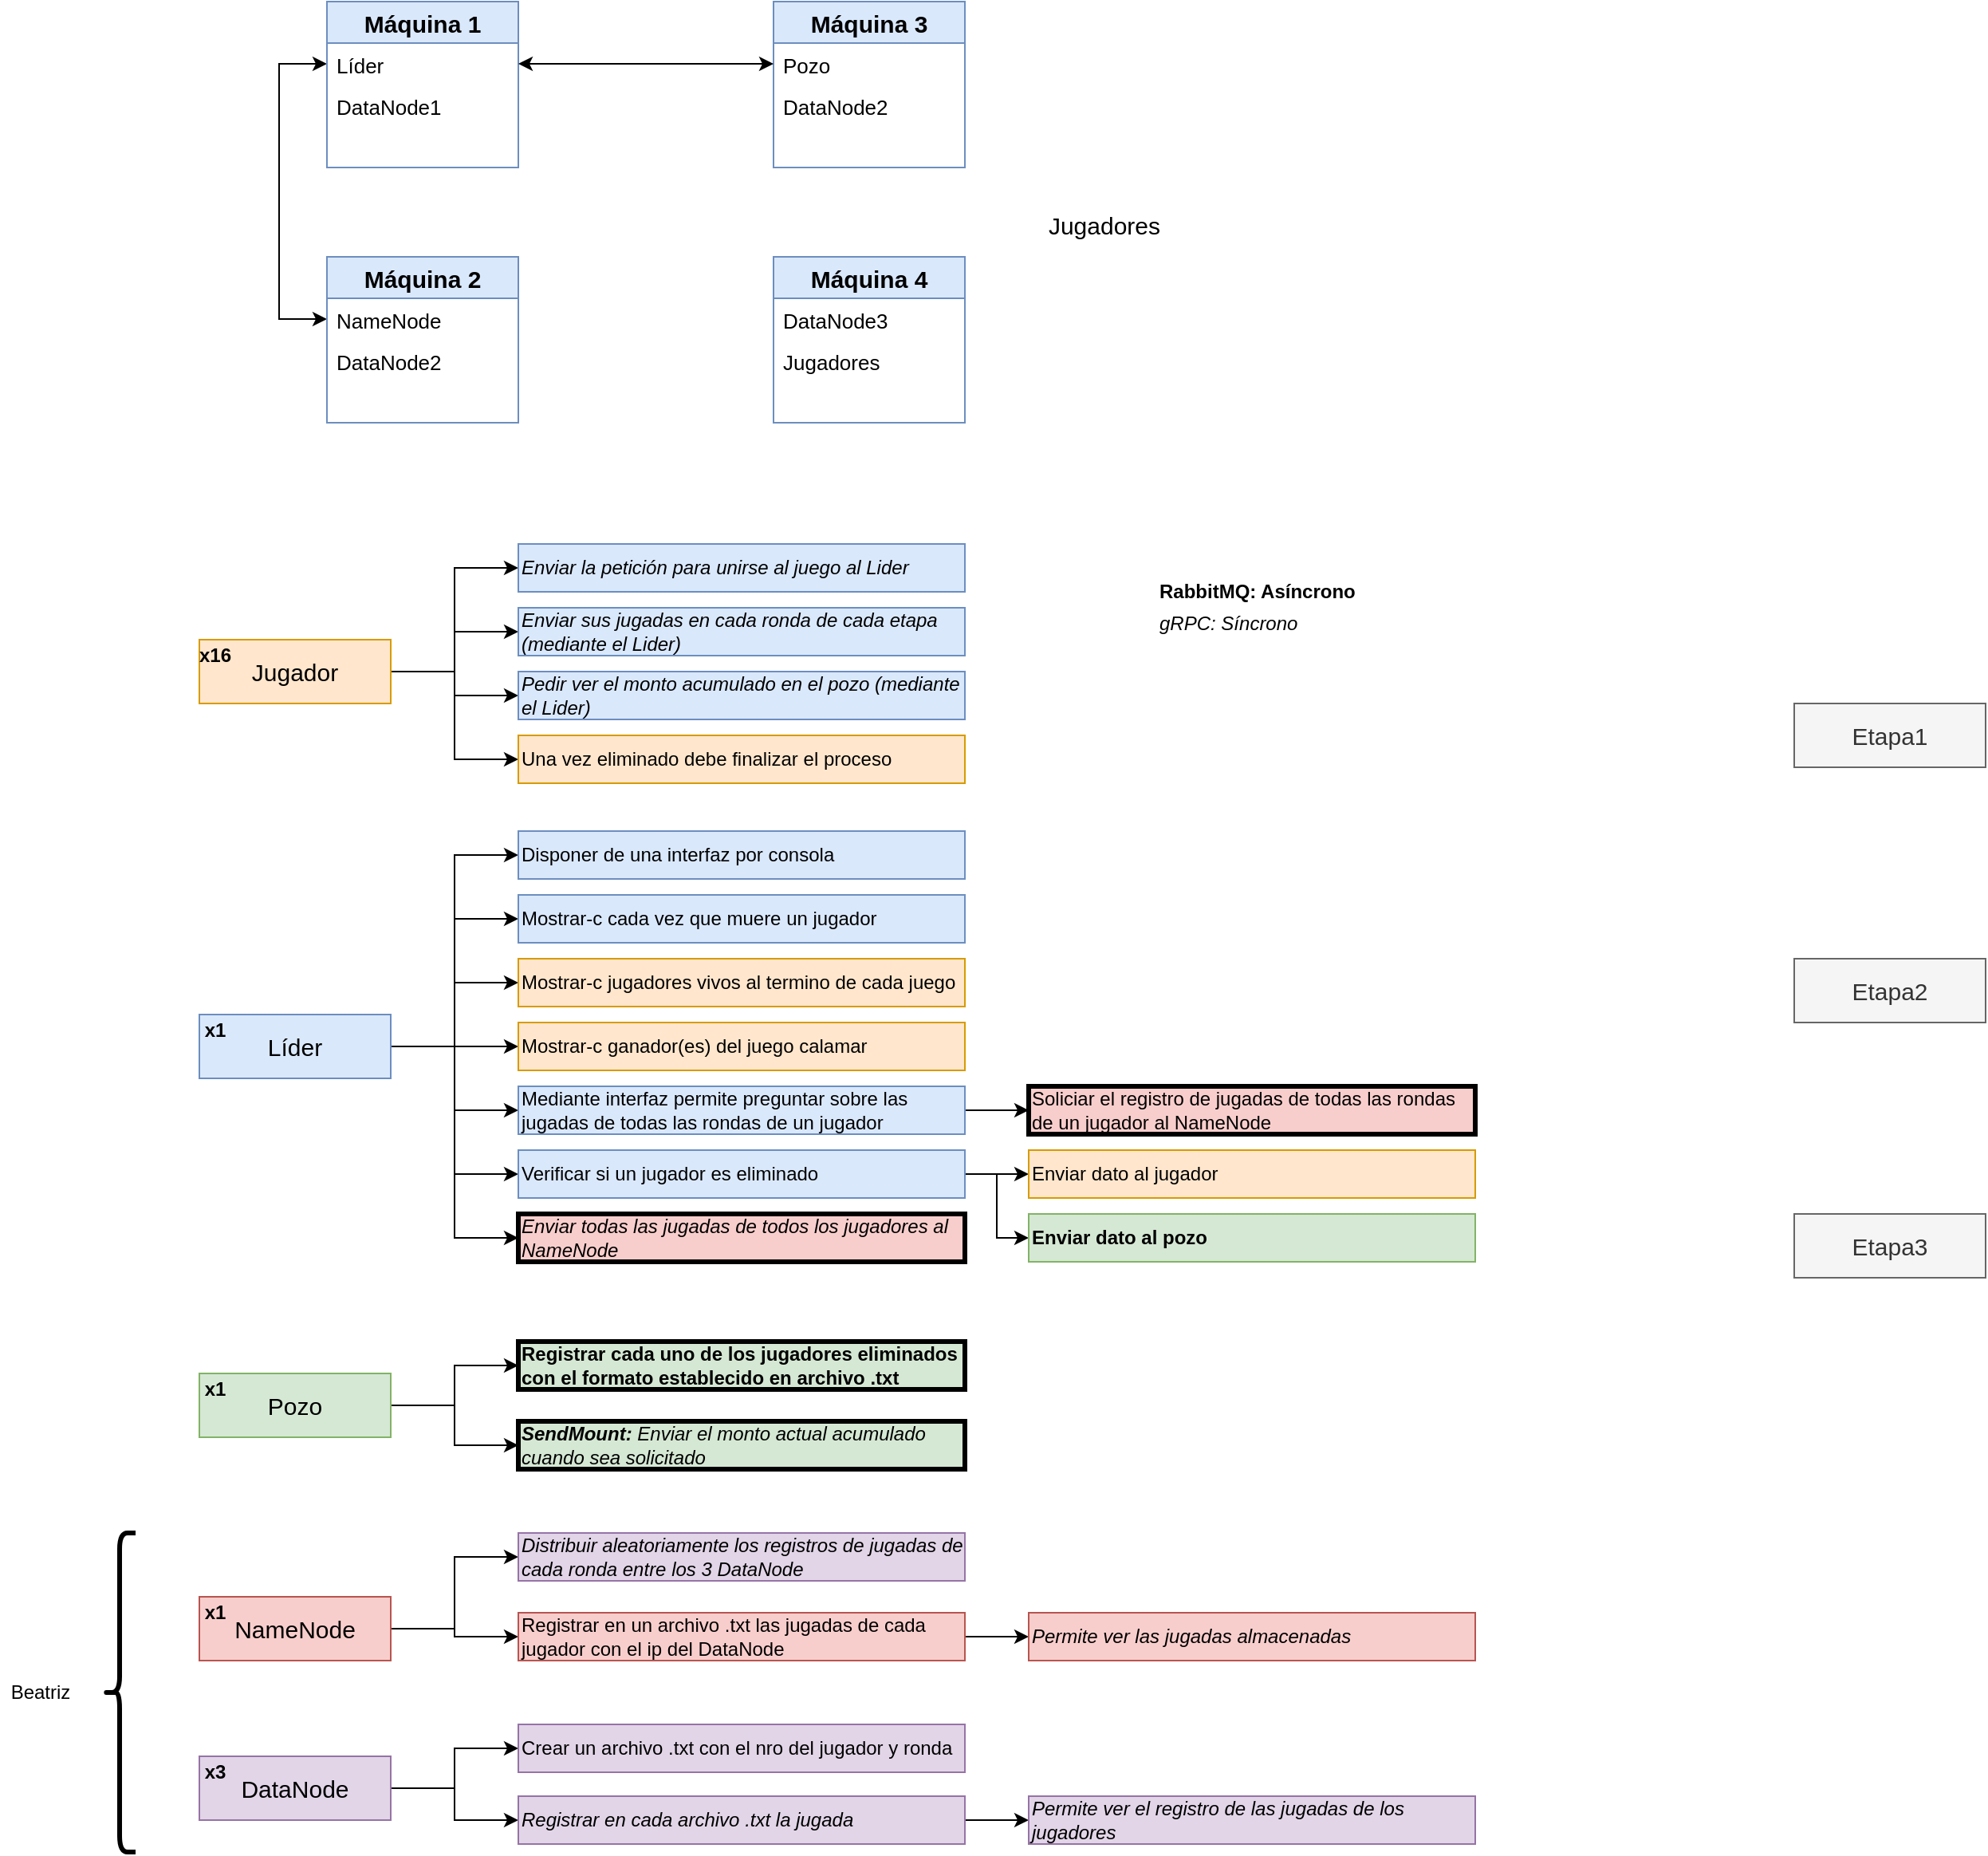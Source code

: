 <mxfile version="15.4.0" type="device"><diagram id="AY4dc6e10sY11S_UekSg" name="Página-1"><mxGraphModel dx="868" dy="510" grid="1" gridSize="10" guides="1" tooltips="1" connect="1" arrows="1" fold="1" page="1" pageScale="1" pageWidth="4681" pageHeight="3300" math="0" shadow="0"><root><mxCell id="0"/><mxCell id="1" parent="0"/><mxCell id="e9qLt4-oA66z_KBG-B5x-10" value="Jugadores" style="text;html=1;strokeColor=none;fillColor=none;align=center;verticalAlign=middle;whiteSpace=wrap;rounded=0;fontSize=15;" parent="1" vertex="1"><mxGeometry x="690" y="170" width="75" height="20" as="geometry"/></mxCell><mxCell id="e9qLt4-oA66z_KBG-B5x-45" style="edgeStyle=orthogonalEdgeStyle;rounded=0;orthogonalLoop=1;jettySize=auto;html=1;exitX=1;exitY=0.5;exitDx=0;exitDy=0;entryX=0;entryY=0.5;entryDx=0;entryDy=0;fontSize=12;" parent="1" source="e9qLt4-oA66z_KBG-B5x-11" target="e9qLt4-oA66z_KBG-B5x-33" edge="1"><mxGeometry relative="1" as="geometry"/></mxCell><mxCell id="e9qLt4-oA66z_KBG-B5x-46" style="edgeStyle=orthogonalEdgeStyle;rounded=0;orthogonalLoop=1;jettySize=auto;html=1;exitX=1;exitY=0.5;exitDx=0;exitDy=0;entryX=0;entryY=0.5;entryDx=0;entryDy=0;fontSize=12;" parent="1" source="e9qLt4-oA66z_KBG-B5x-11" target="e9qLt4-oA66z_KBG-B5x-35" edge="1"><mxGeometry relative="1" as="geometry"/></mxCell><mxCell id="e9qLt4-oA66z_KBG-B5x-47" style="edgeStyle=orthogonalEdgeStyle;rounded=0;orthogonalLoop=1;jettySize=auto;html=1;exitX=1;exitY=0.5;exitDx=0;exitDy=0;entryX=0;entryY=0.5;entryDx=0;entryDy=0;fontSize=12;" parent="1" source="e9qLt4-oA66z_KBG-B5x-11" target="e9qLt4-oA66z_KBG-B5x-36" edge="1"><mxGeometry relative="1" as="geometry"/></mxCell><mxCell id="e9qLt4-oA66z_KBG-B5x-48" style="edgeStyle=orthogonalEdgeStyle;rounded=0;orthogonalLoop=1;jettySize=auto;html=1;exitX=1;exitY=0.5;exitDx=0;exitDy=0;entryX=0;entryY=0.5;entryDx=0;entryDy=0;fontSize=12;" parent="1" source="e9qLt4-oA66z_KBG-B5x-11" target="e9qLt4-oA66z_KBG-B5x-37" edge="1"><mxGeometry relative="1" as="geometry"/></mxCell><mxCell id="e9qLt4-oA66z_KBG-B5x-49" style="edgeStyle=orthogonalEdgeStyle;rounded=0;orthogonalLoop=1;jettySize=auto;html=1;exitX=1;exitY=0.5;exitDx=0;exitDy=0;entryX=0;entryY=0.5;entryDx=0;entryDy=0;fontSize=12;" parent="1" source="e9qLt4-oA66z_KBG-B5x-11" target="e9qLt4-oA66z_KBG-B5x-38" edge="1"><mxGeometry relative="1" as="geometry"/></mxCell><mxCell id="e9qLt4-oA66z_KBG-B5x-50" style="edgeStyle=orthogonalEdgeStyle;rounded=0;orthogonalLoop=1;jettySize=auto;html=1;exitX=1;exitY=0.5;exitDx=0;exitDy=0;entryX=0;entryY=0.5;entryDx=0;entryDy=0;fontSize=12;" parent="1" source="e9qLt4-oA66z_KBG-B5x-11" target="e9qLt4-oA66z_KBG-B5x-39" edge="1"><mxGeometry relative="1" as="geometry"/></mxCell><mxCell id="e9qLt4-oA66z_KBG-B5x-51" style="edgeStyle=orthogonalEdgeStyle;rounded=0;orthogonalLoop=1;jettySize=auto;html=1;exitX=1;exitY=0.5;exitDx=0;exitDy=0;entryX=0;entryY=0.5;entryDx=0;entryDy=0;fontSize=12;" parent="1" source="e9qLt4-oA66z_KBG-B5x-11" target="e9qLt4-oA66z_KBG-B5x-44" edge="1"><mxGeometry relative="1" as="geometry"/></mxCell><mxCell id="e9qLt4-oA66z_KBG-B5x-11" value="Líder" style="rounded=0;whiteSpace=wrap;html=1;fontSize=15;fillColor=#dae8fc;strokeColor=#6c8ebf;" parent="1" vertex="1"><mxGeometry x="160" y="675" width="120" height="40" as="geometry"/></mxCell><mxCell id="e9qLt4-oA66z_KBG-B5x-58" style="edgeStyle=orthogonalEdgeStyle;rounded=0;orthogonalLoop=1;jettySize=auto;html=1;exitX=1;exitY=0.5;exitDx=0;exitDy=0;entryX=0;entryY=0.5;entryDx=0;entryDy=0;fontSize=12;" parent="1" source="e9qLt4-oA66z_KBG-B5x-12" target="e9qLt4-oA66z_KBG-B5x-56" edge="1"><mxGeometry relative="1" as="geometry"/></mxCell><mxCell id="e9qLt4-oA66z_KBG-B5x-62" style="edgeStyle=orthogonalEdgeStyle;rounded=0;orthogonalLoop=1;jettySize=auto;html=1;exitX=1;exitY=0.5;exitDx=0;exitDy=0;entryX=0;entryY=0.5;entryDx=0;entryDy=0;fontSize=12;" parent="1" source="e9qLt4-oA66z_KBG-B5x-12" target="e9qLt4-oA66z_KBG-B5x-55" edge="1"><mxGeometry relative="1" as="geometry"/></mxCell><mxCell id="e9qLt4-oA66z_KBG-B5x-12" value="Pozo" style="rounded=0;whiteSpace=wrap;html=1;fontSize=15;fillColor=#d5e8d4;strokeColor=#82b366;" parent="1" vertex="1"><mxGeometry x="160" y="900" width="120" height="40" as="geometry"/></mxCell><mxCell id="e9qLt4-oA66z_KBG-B5x-24" style="edgeStyle=orthogonalEdgeStyle;rounded=0;orthogonalLoop=1;jettySize=auto;html=1;exitX=1;exitY=0.5;exitDx=0;exitDy=0;entryX=0;entryY=0.5;entryDx=0;entryDy=0;fontSize=12;" parent="1" source="e9qLt4-oA66z_KBG-B5x-13" target="e9qLt4-oA66z_KBG-B5x-17" edge="1"><mxGeometry relative="1" as="geometry"/></mxCell><mxCell id="e9qLt4-oA66z_KBG-B5x-27" style="edgeStyle=orthogonalEdgeStyle;rounded=0;orthogonalLoop=1;jettySize=auto;html=1;exitX=1;exitY=0.5;exitDx=0;exitDy=0;entryX=0;entryY=0.5;entryDx=0;entryDy=0;fontSize=12;" parent="1" source="e9qLt4-oA66z_KBG-B5x-13" target="e9qLt4-oA66z_KBG-B5x-25" edge="1"><mxGeometry relative="1" as="geometry"/></mxCell><mxCell id="e9qLt4-oA66z_KBG-B5x-31" style="edgeStyle=orthogonalEdgeStyle;rounded=0;orthogonalLoop=1;jettySize=auto;html=1;exitX=1;exitY=0.5;exitDx=0;exitDy=0;fontSize=12;" parent="1" source="e9qLt4-oA66z_KBG-B5x-13" target="e9qLt4-oA66z_KBG-B5x-30" edge="1"><mxGeometry relative="1" as="geometry"/></mxCell><mxCell id="e9qLt4-oA66z_KBG-B5x-32" style="edgeStyle=orthogonalEdgeStyle;rounded=0;orthogonalLoop=1;jettySize=auto;html=1;exitX=1;exitY=0.5;exitDx=0;exitDy=0;entryX=0;entryY=0.5;entryDx=0;entryDy=0;fontSize=12;" parent="1" source="e9qLt4-oA66z_KBG-B5x-13" target="e9qLt4-oA66z_KBG-B5x-29" edge="1"><mxGeometry relative="1" as="geometry"/></mxCell><mxCell id="e9qLt4-oA66z_KBG-B5x-13" value="Jugador" style="rounded=0;whiteSpace=wrap;html=1;fontSize=15;fillColor=#ffe6cc;strokeColor=#d79b00;" parent="1" vertex="1"><mxGeometry x="160" y="440" width="120" height="40" as="geometry"/></mxCell><mxCell id="e9qLt4-oA66z_KBG-B5x-60" style="edgeStyle=orthogonalEdgeStyle;rounded=0;orthogonalLoop=1;jettySize=auto;html=1;exitX=1;exitY=0.5;exitDx=0;exitDy=0;entryX=0;entryY=0.5;entryDx=0;entryDy=0;fontSize=12;" parent="1" source="e9qLt4-oA66z_KBG-B5x-14" target="e9qLt4-oA66z_KBG-B5x-59" edge="1"><mxGeometry relative="1" as="geometry"/></mxCell><mxCell id="e9qLt4-oA66z_KBG-B5x-63" style="edgeStyle=orthogonalEdgeStyle;rounded=0;orthogonalLoop=1;jettySize=auto;html=1;exitX=1;exitY=0.5;exitDx=0;exitDy=0;fontSize=12;" parent="1" source="e9qLt4-oA66z_KBG-B5x-14" target="e9qLt4-oA66z_KBG-B5x-61" edge="1"><mxGeometry relative="1" as="geometry"/></mxCell><mxCell id="e9qLt4-oA66z_KBG-B5x-14" value="NameNode" style="rounded=0;whiteSpace=wrap;html=1;fontSize=15;fillColor=#f8cecc;strokeColor=#b85450;" parent="1" vertex="1"><mxGeometry x="160" y="1040" width="120" height="40" as="geometry"/></mxCell><mxCell id="e9qLt4-oA66z_KBG-B5x-68" style="edgeStyle=orthogonalEdgeStyle;rounded=0;orthogonalLoop=1;jettySize=auto;html=1;exitX=1;exitY=0.5;exitDx=0;exitDy=0;entryX=0;entryY=0.5;entryDx=0;entryDy=0;fontSize=12;" parent="1" source="e9qLt4-oA66z_KBG-B5x-15" target="e9qLt4-oA66z_KBG-B5x-66" edge="1"><mxGeometry relative="1" as="geometry"/></mxCell><mxCell id="e9qLt4-oA66z_KBG-B5x-69" style="edgeStyle=orthogonalEdgeStyle;rounded=0;orthogonalLoop=1;jettySize=auto;html=1;exitX=1;exitY=0.5;exitDx=0;exitDy=0;entryX=0;entryY=0.5;entryDx=0;entryDy=0;fontSize=12;" parent="1" source="e9qLt4-oA66z_KBG-B5x-15" target="e9qLt4-oA66z_KBG-B5x-67" edge="1"><mxGeometry relative="1" as="geometry"/></mxCell><mxCell id="e9qLt4-oA66z_KBG-B5x-15" value="DataNode" style="rounded=0;whiteSpace=wrap;html=1;fontSize=15;fillColor=#e1d5e7;strokeColor=#9673a6;" parent="1" vertex="1"><mxGeometry x="160" y="1140" width="120" height="40" as="geometry"/></mxCell><mxCell id="e9qLt4-oA66z_KBG-B5x-17" value="Enviar la petición para unirse al juego al Lider" style="rounded=0;whiteSpace=wrap;html=1;fontSize=12;align=left;fillColor=#dae8fc;strokeColor=#6c8ebf;fontStyle=2" parent="1" vertex="1"><mxGeometry x="360" y="380" width="280" height="30" as="geometry"/></mxCell><mxCell id="e9qLt4-oA66z_KBG-B5x-19" value="x16" style="text;html=1;strokeColor=none;fillColor=none;align=center;verticalAlign=middle;whiteSpace=wrap;rounded=0;fontSize=12;fontStyle=1" parent="1" vertex="1"><mxGeometry x="160" y="440" width="20" height="20" as="geometry"/></mxCell><mxCell id="e9qLt4-oA66z_KBG-B5x-20" value="x1" style="text;html=1;strokeColor=none;fillColor=none;align=center;verticalAlign=middle;whiteSpace=wrap;rounded=0;fontSize=12;fontStyle=1" parent="1" vertex="1"><mxGeometry x="160" y="675" width="20" height="20" as="geometry"/></mxCell><mxCell id="e9qLt4-oA66z_KBG-B5x-21" value="x1" style="text;html=1;strokeColor=none;fillColor=none;align=center;verticalAlign=middle;whiteSpace=wrap;rounded=0;fontSize=12;fontStyle=1" parent="1" vertex="1"><mxGeometry x="160" y="900" width="20" height="20" as="geometry"/></mxCell><mxCell id="e9qLt4-oA66z_KBG-B5x-22" value="x1" style="text;html=1;strokeColor=none;fillColor=none;align=center;verticalAlign=middle;whiteSpace=wrap;rounded=0;fontSize=12;fontStyle=1" parent="1" vertex="1"><mxGeometry x="160" y="1040" width="20" height="20" as="geometry"/></mxCell><mxCell id="e9qLt4-oA66z_KBG-B5x-23" value="x3" style="text;html=1;strokeColor=none;fillColor=none;align=center;verticalAlign=middle;whiteSpace=wrap;rounded=0;fontSize=12;fontStyle=1" parent="1" vertex="1"><mxGeometry x="160" y="1140" width="20" height="20" as="geometry"/></mxCell><mxCell id="e9qLt4-oA66z_KBG-B5x-25" value="Enviar sus jugadas en cada ronda de cada etapa (mediante el Lider)" style="rounded=0;whiteSpace=wrap;html=1;fontSize=12;align=left;fillColor=#dae8fc;strokeColor=#6c8ebf;fontStyle=2" parent="1" vertex="1"><mxGeometry x="360" y="420" width="280" height="30" as="geometry"/></mxCell><mxCell id="e9qLt4-oA66z_KBG-B5x-29" value="Una vez eliminado debe finalizar el proceso" style="rounded=0;whiteSpace=wrap;html=1;fontSize=12;align=left;fillColor=#ffe6cc;strokeColor=#d79b00;" parent="1" vertex="1"><mxGeometry x="360" y="500" width="280" height="30" as="geometry"/></mxCell><mxCell id="e9qLt4-oA66z_KBG-B5x-30" value="Pedir ver el monto acumulado en el pozo (mediante el Lider)" style="rounded=0;whiteSpace=wrap;html=1;fontSize=12;align=left;fillColor=#dae8fc;strokeColor=#6c8ebf;fontStyle=2" parent="1" vertex="1"><mxGeometry x="360" y="460" width="280" height="30" as="geometry"/></mxCell><mxCell id="e9qLt4-oA66z_KBG-B5x-33" value="Disponer de una interfaz por consola" style="rounded=0;whiteSpace=wrap;html=1;fontSize=12;align=left;fillColor=#dae8fc;strokeColor=#6c8ebf;" parent="1" vertex="1"><mxGeometry x="360" y="560" width="280" height="30" as="geometry"/></mxCell><mxCell id="e9qLt4-oA66z_KBG-B5x-35" value="Mostrar-c cada vez que muere un jugador" style="rounded=0;whiteSpace=wrap;html=1;fontSize=12;align=left;fillColor=#dae8fc;strokeColor=#6c8ebf;" parent="1" vertex="1"><mxGeometry x="360" y="600" width="280" height="30" as="geometry"/></mxCell><mxCell id="e9qLt4-oA66z_KBG-B5x-36" value="Mostrar-c jugadores vivos al termino de cada juego" style="rounded=0;whiteSpace=wrap;html=1;fontSize=12;align=left;fillColor=#ffe6cc;strokeColor=#d79b00;" parent="1" vertex="1"><mxGeometry x="360" y="640" width="280" height="30" as="geometry"/></mxCell><mxCell id="e9qLt4-oA66z_KBG-B5x-37" value="Mostrar-c ganador(es) del juego calamar" style="rounded=0;whiteSpace=wrap;html=1;fontSize=12;align=left;fillColor=#ffe6cc;strokeColor=#d79b00;" parent="1" vertex="1"><mxGeometry x="360" y="680" width="280" height="30" as="geometry"/></mxCell><mxCell id="UBO-VRnyf0VXEbI90cx7-9" style="edgeStyle=orthogonalEdgeStyle;rounded=0;orthogonalLoop=1;jettySize=auto;html=1;exitX=1;exitY=0.5;exitDx=0;exitDy=0;entryX=0;entryY=0.5;entryDx=0;entryDy=0;startArrow=none;startFill=0;" parent="1" source="e9qLt4-oA66z_KBG-B5x-38" target="UBO-VRnyf0VXEbI90cx7-8" edge="1"><mxGeometry relative="1" as="geometry"/></mxCell><mxCell id="e9qLt4-oA66z_KBG-B5x-38" value="Mediante interfaz permite preguntar sobre las jugadas de todas las rondas de un jugador" style="rounded=0;whiteSpace=wrap;html=1;fontSize=12;align=left;fillColor=#dae8fc;strokeColor=#6c8ebf;" parent="1" vertex="1"><mxGeometry x="360" y="720" width="280" height="30" as="geometry"/></mxCell><mxCell id="e9qLt4-oA66z_KBG-B5x-42" style="edgeStyle=orthogonalEdgeStyle;rounded=0;orthogonalLoop=1;jettySize=auto;html=1;entryX=0;entryY=0.5;entryDx=0;entryDy=0;fontSize=12;" parent="1" source="e9qLt4-oA66z_KBG-B5x-39" target="e9qLt4-oA66z_KBG-B5x-40" edge="1"><mxGeometry relative="1" as="geometry"/></mxCell><mxCell id="e9qLt4-oA66z_KBG-B5x-43" style="edgeStyle=orthogonalEdgeStyle;rounded=0;orthogonalLoop=1;jettySize=auto;html=1;entryX=0;entryY=0.5;entryDx=0;entryDy=0;fontSize=12;" parent="1" source="e9qLt4-oA66z_KBG-B5x-39" target="e9qLt4-oA66z_KBG-B5x-41" edge="1"><mxGeometry relative="1" as="geometry"/></mxCell><mxCell id="e9qLt4-oA66z_KBG-B5x-39" value="Verificar si un jugador es eliminado" style="rounded=0;whiteSpace=wrap;html=1;fontSize=12;align=left;fillColor=#dae8fc;strokeColor=#6c8ebf;" parent="1" vertex="1"><mxGeometry x="360" y="760" width="280" height="30" as="geometry"/></mxCell><mxCell id="e9qLt4-oA66z_KBG-B5x-40" value="Enviar dato al jugador" style="rounded=0;whiteSpace=wrap;html=1;fontSize=12;align=left;fillColor=#ffe6cc;strokeColor=#d79b00;" parent="1" vertex="1"><mxGeometry x="680" y="760" width="280" height="30" as="geometry"/></mxCell><mxCell id="e9qLt4-oA66z_KBG-B5x-41" value="Enviar dato al pozo" style="rounded=0;whiteSpace=wrap;html=1;fontSize=12;align=left;fillColor=#d5e8d4;strokeColor=#82b366;fontStyle=1" parent="1" vertex="1"><mxGeometry x="680" y="800" width="280" height="30" as="geometry"/></mxCell><mxCell id="e9qLt4-oA66z_KBG-B5x-44" value="Enviar todas las jugadas de todos los jugadores al NameNode" style="rounded=0;whiteSpace=wrap;html=1;fontSize=12;align=left;fillColor=#f8cecc;strokeColor=default;fontStyle=2;strokeWidth=3;" parent="1" vertex="1"><mxGeometry x="360" y="800" width="280" height="30" as="geometry"/></mxCell><mxCell id="e9qLt4-oA66z_KBG-B5x-52" value="RabbitMQ: Asíncrono" style="text;html=1;strokeColor=none;fillColor=none;align=left;verticalAlign=middle;whiteSpace=wrap;rounded=0;fontSize=12;fontStyle=1" parent="1" vertex="1"><mxGeometry x="760" y="400" width="140" height="20" as="geometry"/></mxCell><mxCell id="e9qLt4-oA66z_KBG-B5x-53" value="gRPC: Síncrono" style="text;html=1;strokeColor=none;fillColor=none;align=left;verticalAlign=middle;whiteSpace=wrap;rounded=0;fontSize=12;fontStyle=2" parent="1" vertex="1"><mxGeometry x="760" y="420" width="130" height="20" as="geometry"/></mxCell><mxCell id="e9qLt4-oA66z_KBG-B5x-55" value="Registrar cada uno de los jugadores eliminados con el formato establecido en archivo .txt" style="rounded=0;whiteSpace=wrap;html=1;fontSize=12;align=left;fontStyle=1;fillColor=#d5e8d4;strokeColor=default;strokeWidth=3;" parent="1" vertex="1"><mxGeometry x="360" y="880" width="280" height="30" as="geometry"/></mxCell><mxCell id="e9qLt4-oA66z_KBG-B5x-56" value="&lt;b&gt;SendMount:&lt;/b&gt;&amp;nbsp;Enviar el monto actual acumulado cuando sea solicitado" style="rounded=0;whiteSpace=wrap;html=1;fontSize=12;align=left;fontStyle=2;fillColor=#d5e8d4;strokeColor=default;strokeWidth=3;" parent="1" vertex="1"><mxGeometry x="360" y="930" width="280" height="30" as="geometry"/></mxCell><mxCell id="e9qLt4-oA66z_KBG-B5x-59" value="Distribuir aleatoriamente los registros de jugadas de cada ronda entre los 3 DataNode" style="rounded=0;whiteSpace=wrap;html=1;fontSize=12;align=left;fontStyle=2;fillColor=#e1d5e7;strokeColor=#9673a6;" parent="1" vertex="1"><mxGeometry x="360" y="1000" width="280" height="30" as="geometry"/></mxCell><mxCell id="e9qLt4-oA66z_KBG-B5x-65" style="edgeStyle=orthogonalEdgeStyle;rounded=0;orthogonalLoop=1;jettySize=auto;html=1;exitX=1;exitY=0.5;exitDx=0;exitDy=0;entryX=0;entryY=0.5;entryDx=0;entryDy=0;fontSize=12;" parent="1" source="e9qLt4-oA66z_KBG-B5x-61" target="e9qLt4-oA66z_KBG-B5x-64" edge="1"><mxGeometry relative="1" as="geometry"/></mxCell><mxCell id="e9qLt4-oA66z_KBG-B5x-61" value="Registrar en un archivo .txt las jugadas de cada jugador con el ip del DataNode" style="rounded=0;whiteSpace=wrap;html=1;fontSize=12;align=left;fontStyle=0;fillColor=#f8cecc;strokeColor=#b85450;" parent="1" vertex="1"><mxGeometry x="360" y="1050" width="280" height="30" as="geometry"/></mxCell><mxCell id="e9qLt4-oA66z_KBG-B5x-64" value="Permite ver las jugadas almacenadas" style="rounded=0;whiteSpace=wrap;html=1;fontSize=12;align=left;fontStyle=2;fillColor=#f8cecc;strokeColor=#b85450;" parent="1" vertex="1"><mxGeometry x="680" y="1050" width="280" height="30" as="geometry"/></mxCell><mxCell id="e9qLt4-oA66z_KBG-B5x-66" value="Crear un archivo .txt con el nro del jugador y ronda" style="rounded=0;whiteSpace=wrap;html=1;fontSize=12;align=left;fontStyle=0;fillColor=#e1d5e7;strokeColor=#9673a6;" parent="1" vertex="1"><mxGeometry x="360" y="1120" width="280" height="30" as="geometry"/></mxCell><mxCell id="e9qLt4-oA66z_KBG-B5x-71" style="edgeStyle=orthogonalEdgeStyle;rounded=0;orthogonalLoop=1;jettySize=auto;html=1;exitX=1;exitY=0.5;exitDx=0;exitDy=0;entryX=0;entryY=0.5;entryDx=0;entryDy=0;fontSize=12;" parent="1" source="e9qLt4-oA66z_KBG-B5x-67" target="e9qLt4-oA66z_KBG-B5x-70" edge="1"><mxGeometry relative="1" as="geometry"/></mxCell><mxCell id="e9qLt4-oA66z_KBG-B5x-67" value="Registrar en cada archivo .txt la jugada" style="rounded=0;whiteSpace=wrap;html=1;fontSize=12;align=left;fontStyle=2;fillColor=#e1d5e7;strokeColor=#9673a6;" parent="1" vertex="1"><mxGeometry x="360" y="1165" width="280" height="30" as="geometry"/></mxCell><mxCell id="e9qLt4-oA66z_KBG-B5x-70" value="Permite ver el registro de las jugadas de los jugadores" style="rounded=0;whiteSpace=wrap;html=1;fontSize=12;align=left;fontStyle=2;fillColor=#e1d5e7;strokeColor=#9673a6;" parent="1" vertex="1"><mxGeometry x="680" y="1165" width="280" height="30" as="geometry"/></mxCell><mxCell id="e9qLt4-oA66z_KBG-B5x-72" value="Etapa1" style="rounded=0;whiteSpace=wrap;html=1;fontSize=15;fillColor=#f5f5f5;strokeColor=#666666;fontColor=#333333;" parent="1" vertex="1"><mxGeometry x="1160" y="480" width="120" height="40" as="geometry"/></mxCell><mxCell id="e9qLt4-oA66z_KBG-B5x-73" value="Etapa2" style="rounded=0;whiteSpace=wrap;html=1;fontSize=15;fillColor=#f5f5f5;strokeColor=#666666;fontColor=#333333;" parent="1" vertex="1"><mxGeometry x="1160" y="640" width="120" height="40" as="geometry"/></mxCell><mxCell id="e9qLt4-oA66z_KBG-B5x-74" value="Etapa3" style="rounded=0;whiteSpace=wrap;html=1;fontSize=15;fillColor=#f5f5f5;strokeColor=#666666;fontColor=#333333;" parent="1" vertex="1"><mxGeometry x="1160" y="800" width="120" height="40" as="geometry"/></mxCell><mxCell id="tGJlr8EwNElxzR4Li-g0-2" value="Máquina 3" style="swimlane;fontStyle=1;childLayout=stackLayout;horizontal=1;startSize=26;fillColor=#dae8fc;horizontalStack=0;resizeParent=1;resizeParentMax=0;resizeLast=0;collapsible=1;marginBottom=0;strokeColor=#6c8ebf;fontSize=15;" parent="1" vertex="1"><mxGeometry x="520" y="40" width="120" height="104" as="geometry"/></mxCell><mxCell id="tGJlr8EwNElxzR4Li-g0-3" value="Pozo" style="text;strokeColor=none;fillColor=none;align=left;verticalAlign=top;spacingLeft=4;spacingRight=4;overflow=hidden;rotatable=0;points=[[0,0.5],[1,0.5]];portConstraint=eastwest;fontSize=13;" parent="tGJlr8EwNElxzR4Li-g0-2" vertex="1"><mxGeometry y="26" width="120" height="26" as="geometry"/></mxCell><mxCell id="tGJlr8EwNElxzR4Li-g0-4" value="DataNode2" style="text;strokeColor=none;fillColor=none;align=left;verticalAlign=top;spacingLeft=4;spacingRight=4;overflow=hidden;rotatable=0;points=[[0,0.5],[1,0.5]];portConstraint=eastwest;fontSize=13;" parent="tGJlr8EwNElxzR4Li-g0-2" vertex="1"><mxGeometry y="52" width="120" height="26" as="geometry"/></mxCell><mxCell id="tGJlr8EwNElxzR4Li-g0-6" value=" " style="text;strokeColor=none;fillColor=none;align=left;verticalAlign=top;spacingLeft=4;spacingRight=4;overflow=hidden;rotatable=0;points=[[0,0.5],[1,0.5]];portConstraint=eastwest;" parent="tGJlr8EwNElxzR4Li-g0-2" vertex="1"><mxGeometry y="78" width="120" height="26" as="geometry"/></mxCell><mxCell id="UBO-VRnyf0VXEbI90cx7-4" style="edgeStyle=orthogonalEdgeStyle;rounded=0;orthogonalLoop=1;jettySize=auto;html=1;exitX=0;exitY=0.5;exitDx=0;exitDy=0;entryX=0;entryY=0.5;entryDx=0;entryDy=0;startArrow=classic;startFill=1;" parent="1" source="tGJlr8EwNElxzR4Li-g0-8" target="tGJlr8EwNElxzR4Li-g0-12" edge="1"><mxGeometry relative="1" as="geometry"><Array as="points"><mxPoint x="210" y="239"/><mxPoint x="210" y="79"/></Array></mxGeometry></mxCell><mxCell id="tGJlr8EwNElxzR4Li-g0-7" value="Máquina 2" style="swimlane;fontStyle=1;childLayout=stackLayout;horizontal=1;startSize=26;fillColor=#dae8fc;horizontalStack=0;resizeParent=1;resizeParentMax=0;resizeLast=0;collapsible=1;marginBottom=0;strokeColor=#6c8ebf;fontSize=15;" parent="1" vertex="1"><mxGeometry x="240" y="200" width="120" height="104" as="geometry"/></mxCell><mxCell id="tGJlr8EwNElxzR4Li-g0-8" value="NameNode" style="text;strokeColor=none;fillColor=none;align=left;verticalAlign=top;spacingLeft=4;spacingRight=4;overflow=hidden;rotatable=0;points=[[0,0.5],[1,0.5]];portConstraint=eastwest;fontSize=13;" parent="tGJlr8EwNElxzR4Li-g0-7" vertex="1"><mxGeometry y="26" width="120" height="26" as="geometry"/></mxCell><mxCell id="tGJlr8EwNElxzR4Li-g0-9" value="DataNode2" style="text;strokeColor=none;fillColor=none;align=left;verticalAlign=top;spacingLeft=4;spacingRight=4;overflow=hidden;rotatable=0;points=[[0,0.5],[1,0.5]];portConstraint=eastwest;fontSize=13;" parent="tGJlr8EwNElxzR4Li-g0-7" vertex="1"><mxGeometry y="52" width="120" height="26" as="geometry"/></mxCell><mxCell id="tGJlr8EwNElxzR4Li-g0-10" value=" " style="text;strokeColor=none;fillColor=none;align=left;verticalAlign=top;spacingLeft=4;spacingRight=4;overflow=hidden;rotatable=0;points=[[0,0.5],[1,0.5]];portConstraint=eastwest;" parent="tGJlr8EwNElxzR4Li-g0-7" vertex="1"><mxGeometry y="78" width="120" height="26" as="geometry"/></mxCell><mxCell id="tGJlr8EwNElxzR4Li-g0-11" value="Máquina 1" style="swimlane;fontStyle=1;childLayout=stackLayout;horizontal=1;startSize=26;fillColor=#dae8fc;horizontalStack=0;resizeParent=1;resizeParentMax=0;resizeLast=0;collapsible=1;marginBottom=0;strokeColor=#6c8ebf;fontSize=15;" parent="1" vertex="1"><mxGeometry x="240" y="40" width="120" height="104" as="geometry"/></mxCell><mxCell id="tGJlr8EwNElxzR4Li-g0-12" value="Líder" style="text;strokeColor=none;fillColor=none;align=left;verticalAlign=top;spacingLeft=4;spacingRight=4;overflow=hidden;rotatable=0;points=[[0,0.5],[1,0.5]];portConstraint=eastwest;fontSize=13;" parent="tGJlr8EwNElxzR4Li-g0-11" vertex="1"><mxGeometry y="26" width="120" height="26" as="geometry"/></mxCell><mxCell id="tGJlr8EwNElxzR4Li-g0-13" value="DataNode1" style="text;strokeColor=none;fillColor=none;align=left;verticalAlign=top;spacingLeft=4;spacingRight=4;overflow=hidden;rotatable=0;points=[[0,0.5],[1,0.5]];portConstraint=eastwest;fontSize=13;" parent="tGJlr8EwNElxzR4Li-g0-11" vertex="1"><mxGeometry y="52" width="120" height="26" as="geometry"/></mxCell><mxCell id="tGJlr8EwNElxzR4Li-g0-14" value=" " style="text;strokeColor=none;fillColor=none;align=left;verticalAlign=top;spacingLeft=4;spacingRight=4;overflow=hidden;rotatable=0;points=[[0,0.5],[1,0.5]];portConstraint=eastwest;" parent="tGJlr8EwNElxzR4Li-g0-11" vertex="1"><mxGeometry y="78" width="120" height="26" as="geometry"/></mxCell><mxCell id="tGJlr8EwNElxzR4Li-g0-15" value="Máquina 4" style="swimlane;fontStyle=1;childLayout=stackLayout;horizontal=1;startSize=26;fillColor=#dae8fc;horizontalStack=0;resizeParent=1;resizeParentMax=0;resizeLast=0;collapsible=1;marginBottom=0;strokeColor=#6c8ebf;fontSize=15;" parent="1" vertex="1"><mxGeometry x="520" y="200" width="120" height="104" as="geometry"/></mxCell><mxCell id="tGJlr8EwNElxzR4Li-g0-16" value="DataNode3" style="text;strokeColor=none;fillColor=none;align=left;verticalAlign=top;spacingLeft=4;spacingRight=4;overflow=hidden;rotatable=0;points=[[0,0.5],[1,0.5]];portConstraint=eastwest;fontSize=13;" parent="tGJlr8EwNElxzR4Li-g0-15" vertex="1"><mxGeometry y="26" width="120" height="26" as="geometry"/></mxCell><mxCell id="tGJlr8EwNElxzR4Li-g0-17" value="Jugadores" style="text;strokeColor=none;fillColor=none;align=left;verticalAlign=top;spacingLeft=4;spacingRight=4;overflow=hidden;rotatable=0;points=[[0,0.5],[1,0.5]];portConstraint=eastwest;fontSize=13;" parent="tGJlr8EwNElxzR4Li-g0-15" vertex="1"><mxGeometry y="52" width="120" height="26" as="geometry"/></mxCell><mxCell id="tGJlr8EwNElxzR4Li-g0-18" value=" " style="text;strokeColor=none;fillColor=none;align=left;verticalAlign=top;spacingLeft=4;spacingRight=4;overflow=hidden;rotatable=0;points=[[0,0.5],[1,0.5]];portConstraint=eastwest;" parent="tGJlr8EwNElxzR4Li-g0-15" vertex="1"><mxGeometry y="78" width="120" height="26" as="geometry"/></mxCell><mxCell id="tGJlr8EwNElxzR4Li-g0-19" style="edgeStyle=orthogonalEdgeStyle;rounded=0;orthogonalLoop=1;jettySize=auto;html=1;exitX=0;exitY=0.5;exitDx=0;exitDy=0;entryX=1;entryY=0.5;entryDx=0;entryDy=0;fontSize=15;startArrow=classic;startFill=1;" parent="1" source="tGJlr8EwNElxzR4Li-g0-3" target="tGJlr8EwNElxzR4Li-g0-12" edge="1"><mxGeometry relative="1" as="geometry"><Array as="points"><mxPoint x="460" y="79"/><mxPoint x="460" y="79"/></Array></mxGeometry></mxCell><mxCell id="UBO-VRnyf0VXEbI90cx7-1" value="Beatriz" style="text;html=1;align=center;verticalAlign=middle;resizable=0;points=[];autosize=1;strokeColor=none;fillColor=none;" parent="1" vertex="1"><mxGeometry x="35" y="1090" width="50" height="20" as="geometry"/></mxCell><mxCell id="UBO-VRnyf0VXEbI90cx7-3" value="" style="shape=curlyBracket;whiteSpace=wrap;html=1;rounded=1;strokeColor=default;strokeWidth=3;" parent="1" vertex="1"><mxGeometry x="100" y="1000" width="20" height="200" as="geometry"/></mxCell><mxCell id="UBO-VRnyf0VXEbI90cx7-8" value="Soliciar el registro de jugadas de todas las rondas de un jugador al NameNode" style="rounded=0;whiteSpace=wrap;html=1;fontSize=12;align=left;fillColor=#f8cecc;strokeColor=default;strokeWidth=3;" parent="1" vertex="1"><mxGeometry x="680" y="720" width="280" height="30" as="geometry"/></mxCell></root></mxGraphModel></diagram></mxfile>